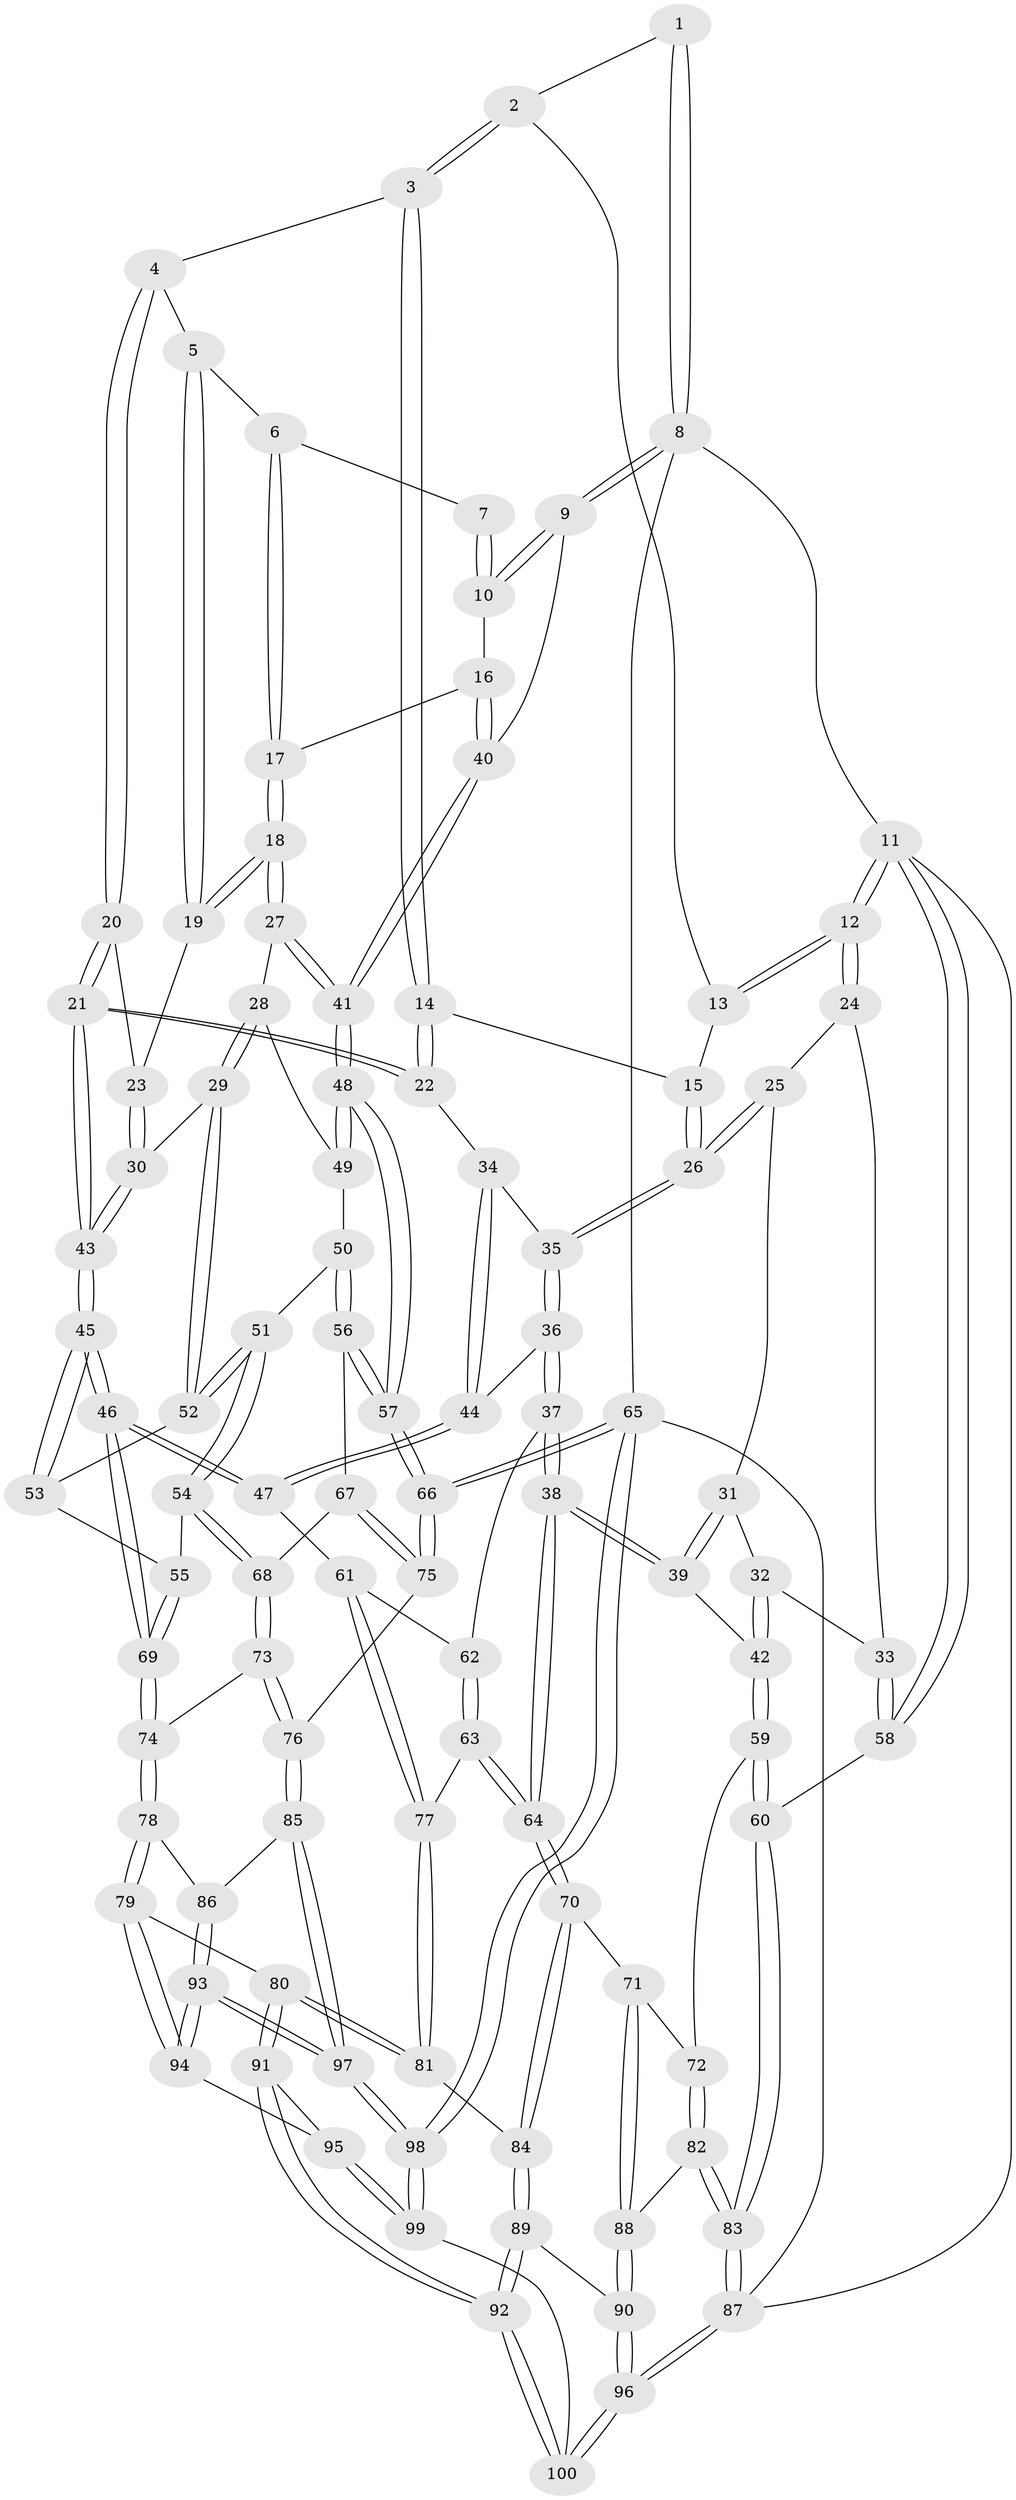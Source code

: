 // coarse degree distribution, {3: 0.5081967213114754, 4: 0.45901639344262296, 5: 0.01639344262295082, 2: 0.01639344262295082}
// Generated by graph-tools (version 1.1) at 2025/38/03/04/25 23:38:20]
// undirected, 100 vertices, 247 edges
graph export_dot {
  node [color=gray90,style=filled];
  1 [pos="+1+0"];
  2 [pos="+0.37838994828569744+0"];
  3 [pos="+0.5458172179591902+0.09028600604511726"];
  4 [pos="+0.5886429067839632+0.11627680349476459"];
  5 [pos="+0.69262987830334+0.12644996070012401"];
  6 [pos="+0.7571412995814374+0.10819835445389257"];
  7 [pos="+0.8486252189027839+0.004075419148149774"];
  8 [pos="+1+0"];
  9 [pos="+1+0.13404615085068605"];
  10 [pos="+0.9148022905908633+0.20004601526487376"];
  11 [pos="+0+0"];
  12 [pos="+0+0"];
  13 [pos="+0.3446895475438432+0"];
  14 [pos="+0.45544776835606327+0.25573787751415095"];
  15 [pos="+0.25519408553974726+0.0894007318970643"];
  16 [pos="+0.8618360656253544+0.2548833493558701"];
  17 [pos="+0.8455070088656849+0.27007749543010245"];
  18 [pos="+0.8439746857608068+0.2859362525257094"];
  19 [pos="+0.7042390707220177+0.24590545011487142"];
  20 [pos="+0.6002978439820263+0.3089552145375283"];
  21 [pos="+0.5469895131415733+0.408634642903893"];
  22 [pos="+0.4431800577856349+0.3477225626583684"];
  23 [pos="+0.6868601865175632+0.283576047762248"];
  24 [pos="+0.07670491545160668+0.13137581150240998"];
  25 [pos="+0.2059917573598972+0.16201161265350209"];
  26 [pos="+0.2190462926429958+0.15649737715867967"];
  27 [pos="+0.8475059778940145+0.3171025702255607"];
  28 [pos="+0.8232727772846508+0.37082084581790264"];
  29 [pos="+0.8199909170553925+0.3729795000198734"];
  30 [pos="+0.7758123446427173+0.3656546267251884"];
  31 [pos="+0.15135873607275208+0.21764455478815192"];
  32 [pos="+0.04002717680973282+0.2891150719525399"];
  33 [pos="+0+0.2492210188670768"];
  34 [pos="+0.4316730364785393+0.3487467124735751"];
  35 [pos="+0.2301863822668995+0.17870733039420086"];
  36 [pos="+0.25474549639707483+0.4357389417031867"];
  37 [pos="+0.251216626786053+0.43975341260894935"];
  38 [pos="+0.1688586493368144+0.47738077165412995"];
  39 [pos="+0.16080879306247192+0.47561807632600583"];
  40 [pos="+1+0.22836782671348313"];
  41 [pos="+1+0.3082804019577706"];
  42 [pos="+0.120414343864421+0.47412609288965024"];
  43 [pos="+0.5513337256249297+0.4173005779812514"];
  44 [pos="+0.33834959699012984+0.4065840376050545"];
  45 [pos="+0.5553499331841252+0.44910903644856914"];
  46 [pos="+0.5527996511689133+0.5546971884461858"];
  47 [pos="+0.4421734331431094+0.5778514868719266"];
  48 [pos="+1+0.4486316046366742"];
  49 [pos="+0.9081041608236732+0.4292045246742603"];
  50 [pos="+0.9087447367523364+0.4964648682318947"];
  51 [pos="+0.8386072369038702+0.5258439995113702"];
  52 [pos="+0.8077195642436448+0.41091140982474"];
  53 [pos="+0.7603920572314523+0.4613537601331778"];
  54 [pos="+0.833182441198705+0.5584053435142596"];
  55 [pos="+0.7373583936702596+0.5262729140024891"];
  56 [pos="+0.9505712344255828+0.5535105013327675"];
  57 [pos="+1+0.4962499513075483"];
  58 [pos="+0+0.2493162550670809"];
  59 [pos="+0+0.5545253949697365"];
  60 [pos="+0+0.5624086540710203"];
  61 [pos="+0.42473816846096557+0.5850145925397513"];
  62 [pos="+0.3115822489918847+0.5101279202890271"];
  63 [pos="+0.2915380076978879+0.6542206027942584"];
  64 [pos="+0.22579593862077957+0.6620159815928672"];
  65 [pos="+1+1"];
  66 [pos="+1+0.7702375481801511"];
  67 [pos="+0.8974112828527545+0.6021343060673586"];
  68 [pos="+0.8440363385066408+0.5888184286233716"];
  69 [pos="+0.6053914741413349+0.6201997808934336"];
  70 [pos="+0.19833602962254904+0.7030458438148135"];
  71 [pos="+0.15482524260341227+0.7293583336066869"];
  72 [pos="+0.049745863229537536+0.6440249067537079"];
  73 [pos="+0.7492279536098678+0.6750476529189553"];
  74 [pos="+0.6150956547635208+0.646535805185863"];
  75 [pos="+0.9717429745110975+0.781035836553964"];
  76 [pos="+0.8794679093753748+0.8228137428008013"];
  77 [pos="+0.3559245857135892+0.6580913431077733"];
  78 [pos="+0.5922196632713099+0.7168216338337081"];
  79 [pos="+0.5444186815563788+0.7743331110262051"];
  80 [pos="+0.477771473925043+0.8113239486261464"];
  81 [pos="+0.3916809413271286+0.7496190998794868"];
  82 [pos="+0.007212733467700458+0.8326344393994777"];
  83 [pos="+0+0.9490279694538908"];
  84 [pos="+0.2967774075485526+0.8010620182495813"];
  85 [pos="+0.85751902289823+0.8568124697271036"];
  86 [pos="+0.6512627566873392+0.7796859291232038"];
  87 [pos="+0+1"];
  88 [pos="+0.1215480455835077+0.7995116004509347"];
  89 [pos="+0.2920535552378107+0.8632300015568082"];
  90 [pos="+0.18852559600827035+0.8965214636466737"];
  91 [pos="+0.43496930022938257+0.9268777840096686"];
  92 [pos="+0.4227822839956365+0.9501210728344276"];
  93 [pos="+0.7129342452914545+0.9299734554162544"];
  94 [pos="+0.6267213748693788+0.9123060219708508"];
  95 [pos="+0.6232993321473147+0.9149344186044074"];
  96 [pos="+0.14129652191091663+1"];
  97 [pos="+0.8039644421585181+0.983520478624334"];
  98 [pos="+0.8267539932603027+1"];
  99 [pos="+0.4221788101699551+1"];
  100 [pos="+0.4219227991767614+1"];
  1 -- 2;
  1 -- 8;
  1 -- 8;
  2 -- 3;
  2 -- 3;
  2 -- 13;
  3 -- 4;
  3 -- 14;
  3 -- 14;
  4 -- 5;
  4 -- 20;
  4 -- 20;
  5 -- 6;
  5 -- 19;
  5 -- 19;
  6 -- 7;
  6 -- 17;
  6 -- 17;
  7 -- 10;
  7 -- 10;
  8 -- 9;
  8 -- 9;
  8 -- 11;
  8 -- 65;
  9 -- 10;
  9 -- 10;
  9 -- 40;
  10 -- 16;
  11 -- 12;
  11 -- 12;
  11 -- 58;
  11 -- 58;
  11 -- 87;
  12 -- 13;
  12 -- 13;
  12 -- 24;
  12 -- 24;
  13 -- 15;
  14 -- 15;
  14 -- 22;
  14 -- 22;
  15 -- 26;
  15 -- 26;
  16 -- 17;
  16 -- 40;
  16 -- 40;
  17 -- 18;
  17 -- 18;
  18 -- 19;
  18 -- 19;
  18 -- 27;
  18 -- 27;
  19 -- 23;
  20 -- 21;
  20 -- 21;
  20 -- 23;
  21 -- 22;
  21 -- 22;
  21 -- 43;
  21 -- 43;
  22 -- 34;
  23 -- 30;
  23 -- 30;
  24 -- 25;
  24 -- 33;
  25 -- 26;
  25 -- 26;
  25 -- 31;
  26 -- 35;
  26 -- 35;
  27 -- 28;
  27 -- 41;
  27 -- 41;
  28 -- 29;
  28 -- 29;
  28 -- 49;
  29 -- 30;
  29 -- 52;
  29 -- 52;
  30 -- 43;
  30 -- 43;
  31 -- 32;
  31 -- 39;
  31 -- 39;
  32 -- 33;
  32 -- 42;
  32 -- 42;
  33 -- 58;
  33 -- 58;
  34 -- 35;
  34 -- 44;
  34 -- 44;
  35 -- 36;
  35 -- 36;
  36 -- 37;
  36 -- 37;
  36 -- 44;
  37 -- 38;
  37 -- 38;
  37 -- 62;
  38 -- 39;
  38 -- 39;
  38 -- 64;
  38 -- 64;
  39 -- 42;
  40 -- 41;
  40 -- 41;
  41 -- 48;
  41 -- 48;
  42 -- 59;
  42 -- 59;
  43 -- 45;
  43 -- 45;
  44 -- 47;
  44 -- 47;
  45 -- 46;
  45 -- 46;
  45 -- 53;
  45 -- 53;
  46 -- 47;
  46 -- 47;
  46 -- 69;
  46 -- 69;
  47 -- 61;
  48 -- 49;
  48 -- 49;
  48 -- 57;
  48 -- 57;
  49 -- 50;
  50 -- 51;
  50 -- 56;
  50 -- 56;
  51 -- 52;
  51 -- 52;
  51 -- 54;
  51 -- 54;
  52 -- 53;
  53 -- 55;
  54 -- 55;
  54 -- 68;
  54 -- 68;
  55 -- 69;
  55 -- 69;
  56 -- 57;
  56 -- 57;
  56 -- 67;
  57 -- 66;
  57 -- 66;
  58 -- 60;
  59 -- 60;
  59 -- 60;
  59 -- 72;
  60 -- 83;
  60 -- 83;
  61 -- 62;
  61 -- 77;
  61 -- 77;
  62 -- 63;
  62 -- 63;
  63 -- 64;
  63 -- 64;
  63 -- 77;
  64 -- 70;
  64 -- 70;
  65 -- 66;
  65 -- 66;
  65 -- 98;
  65 -- 98;
  65 -- 87;
  66 -- 75;
  66 -- 75;
  67 -- 68;
  67 -- 75;
  67 -- 75;
  68 -- 73;
  68 -- 73;
  69 -- 74;
  69 -- 74;
  70 -- 71;
  70 -- 84;
  70 -- 84;
  71 -- 72;
  71 -- 88;
  71 -- 88;
  72 -- 82;
  72 -- 82;
  73 -- 74;
  73 -- 76;
  73 -- 76;
  74 -- 78;
  74 -- 78;
  75 -- 76;
  76 -- 85;
  76 -- 85;
  77 -- 81;
  77 -- 81;
  78 -- 79;
  78 -- 79;
  78 -- 86;
  79 -- 80;
  79 -- 94;
  79 -- 94;
  80 -- 81;
  80 -- 81;
  80 -- 91;
  80 -- 91;
  81 -- 84;
  82 -- 83;
  82 -- 83;
  82 -- 88;
  83 -- 87;
  83 -- 87;
  84 -- 89;
  84 -- 89;
  85 -- 86;
  85 -- 97;
  85 -- 97;
  86 -- 93;
  86 -- 93;
  87 -- 96;
  87 -- 96;
  88 -- 90;
  88 -- 90;
  89 -- 90;
  89 -- 92;
  89 -- 92;
  90 -- 96;
  90 -- 96;
  91 -- 92;
  91 -- 92;
  91 -- 95;
  92 -- 100;
  92 -- 100;
  93 -- 94;
  93 -- 94;
  93 -- 97;
  93 -- 97;
  94 -- 95;
  95 -- 99;
  95 -- 99;
  96 -- 100;
  96 -- 100;
  97 -- 98;
  97 -- 98;
  98 -- 99;
  98 -- 99;
  99 -- 100;
}
